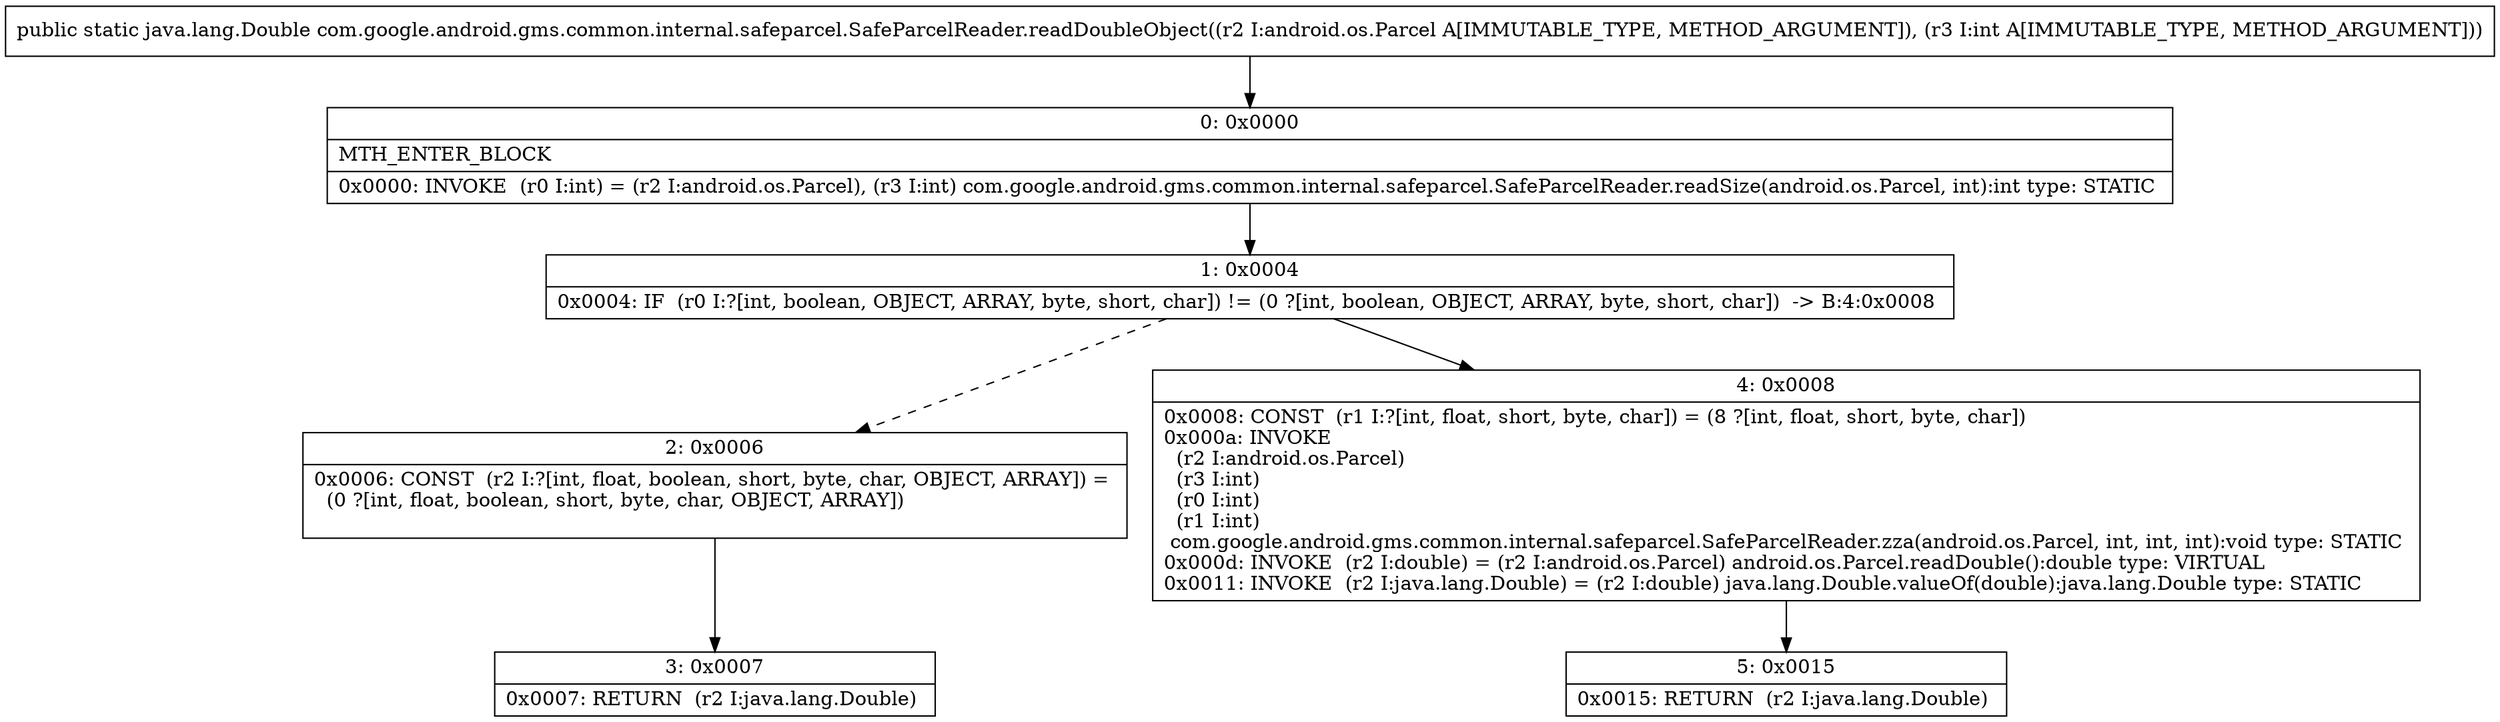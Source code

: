 digraph "CFG forcom.google.android.gms.common.internal.safeparcel.SafeParcelReader.readDoubleObject(Landroid\/os\/Parcel;I)Ljava\/lang\/Double;" {
Node_0 [shape=record,label="{0\:\ 0x0000|MTH_ENTER_BLOCK\l|0x0000: INVOKE  (r0 I:int) = (r2 I:android.os.Parcel), (r3 I:int) com.google.android.gms.common.internal.safeparcel.SafeParcelReader.readSize(android.os.Parcel, int):int type: STATIC \l}"];
Node_1 [shape=record,label="{1\:\ 0x0004|0x0004: IF  (r0 I:?[int, boolean, OBJECT, ARRAY, byte, short, char]) != (0 ?[int, boolean, OBJECT, ARRAY, byte, short, char])  \-\> B:4:0x0008 \l}"];
Node_2 [shape=record,label="{2\:\ 0x0006|0x0006: CONST  (r2 I:?[int, float, boolean, short, byte, char, OBJECT, ARRAY]) = \l  (0 ?[int, float, boolean, short, byte, char, OBJECT, ARRAY])\l \l}"];
Node_3 [shape=record,label="{3\:\ 0x0007|0x0007: RETURN  (r2 I:java.lang.Double) \l}"];
Node_4 [shape=record,label="{4\:\ 0x0008|0x0008: CONST  (r1 I:?[int, float, short, byte, char]) = (8 ?[int, float, short, byte, char]) \l0x000a: INVOKE  \l  (r2 I:android.os.Parcel)\l  (r3 I:int)\l  (r0 I:int)\l  (r1 I:int)\l com.google.android.gms.common.internal.safeparcel.SafeParcelReader.zza(android.os.Parcel, int, int, int):void type: STATIC \l0x000d: INVOKE  (r2 I:double) = (r2 I:android.os.Parcel) android.os.Parcel.readDouble():double type: VIRTUAL \l0x0011: INVOKE  (r2 I:java.lang.Double) = (r2 I:double) java.lang.Double.valueOf(double):java.lang.Double type: STATIC \l}"];
Node_5 [shape=record,label="{5\:\ 0x0015|0x0015: RETURN  (r2 I:java.lang.Double) \l}"];
MethodNode[shape=record,label="{public static java.lang.Double com.google.android.gms.common.internal.safeparcel.SafeParcelReader.readDoubleObject((r2 I:android.os.Parcel A[IMMUTABLE_TYPE, METHOD_ARGUMENT]), (r3 I:int A[IMMUTABLE_TYPE, METHOD_ARGUMENT])) }"];
MethodNode -> Node_0;
Node_0 -> Node_1;
Node_1 -> Node_2[style=dashed];
Node_1 -> Node_4;
Node_2 -> Node_3;
Node_4 -> Node_5;
}

